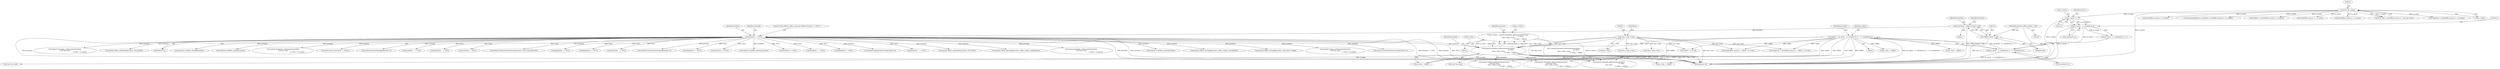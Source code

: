 digraph "0_Android_9e29523b9537983b4c4b205ff868d0b3bca0383b@integer" {
"1000420" [label="(Call,p->status = android::BassBoost_getParameter(pContext,\n                                                            p->data,\n (size_t *)&p->vsize,\n                                                            p->data + voffset))"];
"1000424" [label="(Call,android::BassBoost_getParameter(pContext,\n                                                            p->data,\n (size_t *)&p->vsize,\n                                                            p->data + voffset))"];
"1000151" [label="(Call,pContext == NULL)"];
"1000116" [label="(Call,* pContext = (EffectContext *) self)"];
"1000118" [label="(Call,(EffectContext *) self)"];
"1000108" [label="(MethodParameterIn,effect_handle_t  self)"];
"1000429" [label="(Call,(size_t *)&p->vsize)"];
"1000398" [label="(Call,voffset = ((p->psize - 1) / sizeof(int32_t) + 1) * sizeof(int32_t))"];
"1000400" [label="(Call,((p->psize - 1) / sizeof(int32_t) + 1) * sizeof(int32_t))"];
"1000402" [label="(Call,(p->psize - 1) / sizeof(int32_t))"];
"1000403" [label="(Call,p->psize - 1)"];
"1000329" [label="(Call,(size_t)p->psize)"];
"1000108" [label="(MethodParameterIn,effect_handle_t  self)"];
"1001079" [label="(Call,android::LvmEffect_enable(pContext))"];
"1000453" [label="(Call,(void *)p->data)"];
"1000274" [label="(Call,android::Effect_setConfig(pContext, (effect_config_t *) pCmdData))"];
"1000117" [label="(Identifier,pContext)"];
"1000401" [label="(Call,(p->psize - 1) / sizeof(int32_t) + 1)"];
"1000308" [label="(Call,android::Effect_setConfig(pContext, &pContext->config))"];
"1000822" [label="(Call,android::Volume_setParameter(pContext,\n (void *)p->data,\n                                                                 p->data + p->psize))"];
"1000235" [label="(Call,android::VolumeSetVolumeLevel(pContext, 0))"];
"1000464" [label="(Call,p->data + voffset)"];
"1000114" [label="(Block,)"];
"1000120" [label="(Identifier,self)"];
"1000402" [label="(Call,(p->psize - 1) / sizeof(int32_t))"];
"1000371" [label="(Call,sizeof(effect_param_t) + p->psize)"];
"1000451" [label="(Call,android::Virtualizer_getParameter(pContext,\n (void *)p->data,\n (size_t *)&p->vsize,\n                                                              p->data + voffset))"];
"1000526" [label="(Call,sizeof(effect_param_t) + voffset + p->vsize)"];
"1000694" [label="(Call,android::Virtualizer_setParameter(pContext,\n (void *)p->data,\n                                                                       p->data + p->psize))"];
"1000383" [label="(Call,memcpy(pReplyData, pCmdData, sizeof(effect_param_t) + p->psize))"];
"1000505" [label="(Call,android::Volume_getParameter(pContext,\n (void *)p->data,\n (size_t *)&p->vsize,\n                                                         p->data + voffset))"];
"1000895" [label="(Call,android::Effect_setEnabled(pContext, LVM_FALSE))"];
"1000352" [label="(Call,cmdSize < (sizeof(effect_param_t) + p->psize))"];
"1000161" [label="(Identifier,cmdCode)"];
"1000403" [label="(Call,p->psize - 1)"];
"1000153" [label="(Identifier,NULL)"];
"1001047" [label="(Call,android::LvmEffect_disable(pContext))"];
"1000116" [label="(Call,* pContext = (EffectContext *) self)"];
"1000437" [label="(Identifier,p)"];
"1000125" [label="(Identifier,pContext)"];
"1000421" [label="(Call,p->status)"];
"1000435" [label="(Call,p->data + voffset)"];
"1000995" [label="(Call,android::LvmEffect_enable(pContext))"];
"1000354" [label="(Call,sizeof(effect_param_t) + p->psize)"];
"1000603" [label="(Call,android::BassBoost_setParameter(pContext,\n (void *)p->data,\n                                                                    p->data + p->psize))"];
"1000118" [label="(Call,(EffectContext *) self)"];
"1001271" [label="(MethodReturn,int)"];
"1000150" [label="(ControlStructure,if (pContext == NULL))"];
"1000200" [label="(Call,android::BassSetStrength(pContext, 0))"];
"1000904" [label="(Call,pCmdData   == NULL)"];
"1000546" [label="(Call,pCmdData   == NULL)"];
"1001119" [label="(Call,pCmdData == NULL)"];
"1000329" [label="(Call,(size_t)p->psize)"];
"1000386" [label="(Call,sizeof(effect_param_t) + p->psize)"];
"1000324" [label="(Call,SIZE_MAX - sizeof(effect_param_t) < (size_t)p->psize)"];
"1000529" [label="(Call,voffset + p->vsize)"];
"1000443" [label="(Identifier,pContext)"];
"1000507" [label="(Call,(void *)p->data)"];
"1000368" [label="(Call,*replySize < (sizeof(effect_param_t) + p->psize))"];
"1000151" [label="(Call,pContext == NULL)"];
"1001211" [label="(Call,android::VolumeSetVolumeLevel(pContext, (int16_t)(maxdB*100)))"];
"1000425" [label="(Identifier,pContext)"];
"1000166" [label="(Call,pReplyData == NULL)"];
"1000426" [label="(Call,p->data)"];
"1000842" [label="(Call,pReplyData == NULL)"];
"1000431" [label="(Call,&p->vsize)"];
"1000407" [label="(Literal,1)"];
"1000411" [label="(Call,sizeof(int32_t))"];
"1000408" [label="(Call,sizeof(int32_t))"];
"1000156" [label="(Literal,\"\tLVM_ERROR : Effect_command ERROR pContext == NULL\")"];
"1000419" [label="(Block,)"];
"1000489" [label="(Call,p->data + voffset)"];
"1000626" [label="(Call,pCmdData   == NULL)"];
"1000400" [label="(Call,((p->psize - 1) / sizeof(int32_t) + 1) * sizeof(int32_t))"];
"1000210" [label="(Call,android::VirtualizerSetStrength(pContext, 0))"];
"1000872" [label="(Call,pReplyData == NULL)"];
"1000717" [label="(Call,pCmdData == NULL)"];
"1000316" [label="(Block,)"];
"1000429" [label="(Call,(size_t *)&p->vsize)"];
"1000399" [label="(Identifier,voffset)"];
"1000963" [label="(Call,android::LvmEffect_disable(pContext))"];
"1000420" [label="(Call,p->status = android::BassBoost_getParameter(pContext,\n                                                            p->data,\n (size_t *)&p->vsize,\n                                                            p->data + voffset))"];
"1000343" [label="(Call,pCmdData == NULL)"];
"1000781" [label="(Call,pCmdData   == NULL)"];
"1000283" [label="(Call,pReplyData == NULL)"];
"1000220" [label="(Call,android::EqualizerSetPreset(pContext, 0))"];
"1000410" [label="(Literal,1)"];
"1000242" [label="(Call,pCmdData    == NULL)"];
"1000512" [label="(Call,(size_t *)&p->vsize)"];
"1000480" [label="(Call,android::Equalizer_getParameter(pContext,\n                                                            p->data,\n &p->vsize,\n                                                            p->data + voffset))"];
"1000865" [label="(Call,android::Effect_setEnabled(pContext, LVM_TRUE))"];
"1000424" [label="(Call,android::BassBoost_getParameter(pContext,\n                                                            p->data,\n (size_t *)&p->vsize,\n                                                            p->data + voffset))"];
"1000398" [label="(Call,voffset = ((p->psize - 1) / sizeof(int32_t) + 1) * sizeof(int32_t))"];
"1000152" [label="(Identifier,pContext)"];
"1000301" [label="(Call,android::Effect_getConfig(pContext, (effect_config_t *)pReplyData))"];
"1000458" [label="(Call,(size_t *)&p->vsize)"];
"1000404" [label="(Call,p->psize)"];
"1000518" [label="(Call,p->data + voffset)"];
"1000523" [label="(Call,*replySize = sizeof(effect_param_t) + voffset + p->vsize)"];
"1000331" [label="(Call,p->psize)"];
"1000416" [label="(Identifier,pContext)"];
"1000758" [label="(Call,android::Equalizer_setParameter(pContext,\n (void *)p->data,\n                                                                     p->data + p->psize))"];
"1000409" [label="(Identifier,int32_t)"];
"1000420" -> "1000419"  [label="AST: "];
"1000420" -> "1000424"  [label="CFG: "];
"1000421" -> "1000420"  [label="AST: "];
"1000424" -> "1000420"  [label="AST: "];
"1000443" -> "1000420"  [label="CFG: "];
"1000420" -> "1001271"  [label="DDG: android::BassBoost_getParameter(pContext,\n                                                            p->data,\n (size_t *)&p->vsize,\n                                                            p->data + voffset)"];
"1000420" -> "1001271"  [label="DDG: p->status"];
"1000424" -> "1000420"  [label="DDG: pContext"];
"1000424" -> "1000420"  [label="DDG: p->data"];
"1000424" -> "1000420"  [label="DDG: (size_t *)&p->vsize"];
"1000424" -> "1000420"  [label="DDG: p->data + voffset"];
"1000424" -> "1000435"  [label="CFG: "];
"1000425" -> "1000424"  [label="AST: "];
"1000426" -> "1000424"  [label="AST: "];
"1000429" -> "1000424"  [label="AST: "];
"1000435" -> "1000424"  [label="AST: "];
"1000424" -> "1001271"  [label="DDG: p->data"];
"1000424" -> "1001271"  [label="DDG: pContext"];
"1000424" -> "1001271"  [label="DDG: p->data + voffset"];
"1000424" -> "1001271"  [label="DDG: (size_t *)&p->vsize"];
"1000151" -> "1000424"  [label="DDG: pContext"];
"1000429" -> "1000424"  [label="DDG: &p->vsize"];
"1000398" -> "1000424"  [label="DDG: voffset"];
"1000424" -> "1000451"  [label="DDG: pContext"];
"1000424" -> "1000453"  [label="DDG: p->data"];
"1000424" -> "1000480"  [label="DDG: pContext"];
"1000424" -> "1000480"  [label="DDG: p->data"];
"1000424" -> "1000489"  [label="DDG: p->data"];
"1000424" -> "1000505"  [label="DDG: pContext"];
"1000424" -> "1000507"  [label="DDG: p->data"];
"1000151" -> "1000150"  [label="AST: "];
"1000151" -> "1000153"  [label="CFG: "];
"1000152" -> "1000151"  [label="AST: "];
"1000153" -> "1000151"  [label="AST: "];
"1000156" -> "1000151"  [label="CFG: "];
"1000161" -> "1000151"  [label="CFG: "];
"1000151" -> "1001271"  [label="DDG: pContext == NULL"];
"1000151" -> "1001271"  [label="DDG: pContext"];
"1000151" -> "1001271"  [label="DDG: NULL"];
"1000116" -> "1000151"  [label="DDG: pContext"];
"1000151" -> "1000166"  [label="DDG: NULL"];
"1000151" -> "1000200"  [label="DDG: pContext"];
"1000151" -> "1000210"  [label="DDG: pContext"];
"1000151" -> "1000220"  [label="DDG: pContext"];
"1000151" -> "1000235"  [label="DDG: pContext"];
"1000151" -> "1000242"  [label="DDG: NULL"];
"1000151" -> "1000274"  [label="DDG: pContext"];
"1000151" -> "1000283"  [label="DDG: NULL"];
"1000151" -> "1000301"  [label="DDG: pContext"];
"1000151" -> "1000308"  [label="DDG: pContext"];
"1000151" -> "1000343"  [label="DDG: NULL"];
"1000151" -> "1000451"  [label="DDG: pContext"];
"1000151" -> "1000480"  [label="DDG: pContext"];
"1000151" -> "1000505"  [label="DDG: pContext"];
"1000151" -> "1000546"  [label="DDG: NULL"];
"1000151" -> "1000603"  [label="DDG: pContext"];
"1000151" -> "1000626"  [label="DDG: NULL"];
"1000151" -> "1000694"  [label="DDG: pContext"];
"1000151" -> "1000717"  [label="DDG: NULL"];
"1000151" -> "1000758"  [label="DDG: pContext"];
"1000151" -> "1000781"  [label="DDG: NULL"];
"1000151" -> "1000822"  [label="DDG: pContext"];
"1000151" -> "1000842"  [label="DDG: NULL"];
"1000151" -> "1000865"  [label="DDG: pContext"];
"1000151" -> "1000872"  [label="DDG: NULL"];
"1000151" -> "1000895"  [label="DDG: pContext"];
"1000151" -> "1000904"  [label="DDG: NULL"];
"1000151" -> "1000963"  [label="DDG: pContext"];
"1000151" -> "1000995"  [label="DDG: pContext"];
"1000151" -> "1001047"  [label="DDG: pContext"];
"1000151" -> "1001079"  [label="DDG: pContext"];
"1000151" -> "1001119"  [label="DDG: NULL"];
"1000151" -> "1001211"  [label="DDG: pContext"];
"1000116" -> "1000114"  [label="AST: "];
"1000116" -> "1000118"  [label="CFG: "];
"1000117" -> "1000116"  [label="AST: "];
"1000118" -> "1000116"  [label="AST: "];
"1000125" -> "1000116"  [label="CFG: "];
"1000116" -> "1001271"  [label="DDG: (EffectContext *) self"];
"1000118" -> "1000116"  [label="DDG: self"];
"1000118" -> "1000120"  [label="CFG: "];
"1000119" -> "1000118"  [label="AST: "];
"1000120" -> "1000118"  [label="AST: "];
"1000118" -> "1001271"  [label="DDG: self"];
"1000108" -> "1000118"  [label="DDG: self"];
"1000108" -> "1000107"  [label="AST: "];
"1000108" -> "1001271"  [label="DDG: self"];
"1000429" -> "1000431"  [label="CFG: "];
"1000430" -> "1000429"  [label="AST: "];
"1000431" -> "1000429"  [label="AST: "];
"1000437" -> "1000429"  [label="CFG: "];
"1000429" -> "1001271"  [label="DDG: &p->vsize"];
"1000429" -> "1000458"  [label="DDG: &p->vsize"];
"1000429" -> "1000480"  [label="DDG: &p->vsize"];
"1000429" -> "1000512"  [label="DDG: &p->vsize"];
"1000429" -> "1000523"  [label="DDG: &p->vsize"];
"1000429" -> "1000526"  [label="DDG: &p->vsize"];
"1000429" -> "1000529"  [label="DDG: &p->vsize"];
"1000398" -> "1000316"  [label="AST: "];
"1000398" -> "1000400"  [label="CFG: "];
"1000399" -> "1000398"  [label="AST: "];
"1000400" -> "1000398"  [label="AST: "];
"1000416" -> "1000398"  [label="CFG: "];
"1000398" -> "1001271"  [label="DDG: ((p->psize - 1) / sizeof(int32_t) + 1) * sizeof(int32_t)"];
"1000400" -> "1000398"  [label="DDG: (p->psize - 1) / sizeof(int32_t) + 1"];
"1000398" -> "1000435"  [label="DDG: voffset"];
"1000398" -> "1000451"  [label="DDG: voffset"];
"1000398" -> "1000464"  [label="DDG: voffset"];
"1000398" -> "1000480"  [label="DDG: voffset"];
"1000398" -> "1000489"  [label="DDG: voffset"];
"1000398" -> "1000505"  [label="DDG: voffset"];
"1000398" -> "1000518"  [label="DDG: voffset"];
"1000398" -> "1000523"  [label="DDG: voffset"];
"1000398" -> "1000526"  [label="DDG: voffset"];
"1000398" -> "1000529"  [label="DDG: voffset"];
"1000400" -> "1000411"  [label="CFG: "];
"1000401" -> "1000400"  [label="AST: "];
"1000411" -> "1000400"  [label="AST: "];
"1000400" -> "1001271"  [label="DDG: (p->psize - 1) / sizeof(int32_t) + 1"];
"1000402" -> "1000400"  [label="DDG: p->psize - 1"];
"1000402" -> "1000401"  [label="AST: "];
"1000402" -> "1000408"  [label="CFG: "];
"1000403" -> "1000402"  [label="AST: "];
"1000408" -> "1000402"  [label="AST: "];
"1000410" -> "1000402"  [label="CFG: "];
"1000402" -> "1001271"  [label="DDG: p->psize - 1"];
"1000402" -> "1000401"  [label="DDG: p->psize - 1"];
"1000403" -> "1000402"  [label="DDG: p->psize"];
"1000403" -> "1000402"  [label="DDG: 1"];
"1000403" -> "1000407"  [label="CFG: "];
"1000404" -> "1000403"  [label="AST: "];
"1000407" -> "1000403"  [label="AST: "];
"1000409" -> "1000403"  [label="CFG: "];
"1000403" -> "1001271"  [label="DDG: p->psize"];
"1000329" -> "1000403"  [label="DDG: p->psize"];
"1000329" -> "1000324"  [label="AST: "];
"1000329" -> "1000331"  [label="CFG: "];
"1000330" -> "1000329"  [label="AST: "];
"1000331" -> "1000329"  [label="AST: "];
"1000324" -> "1000329"  [label="CFG: "];
"1000329" -> "1001271"  [label="DDG: p->psize"];
"1000329" -> "1000324"  [label="DDG: p->psize"];
"1000329" -> "1000352"  [label="DDG: p->psize"];
"1000329" -> "1000354"  [label="DDG: p->psize"];
"1000329" -> "1000368"  [label="DDG: p->psize"];
"1000329" -> "1000371"  [label="DDG: p->psize"];
"1000329" -> "1000383"  [label="DDG: p->psize"];
"1000329" -> "1000386"  [label="DDG: p->psize"];
}
